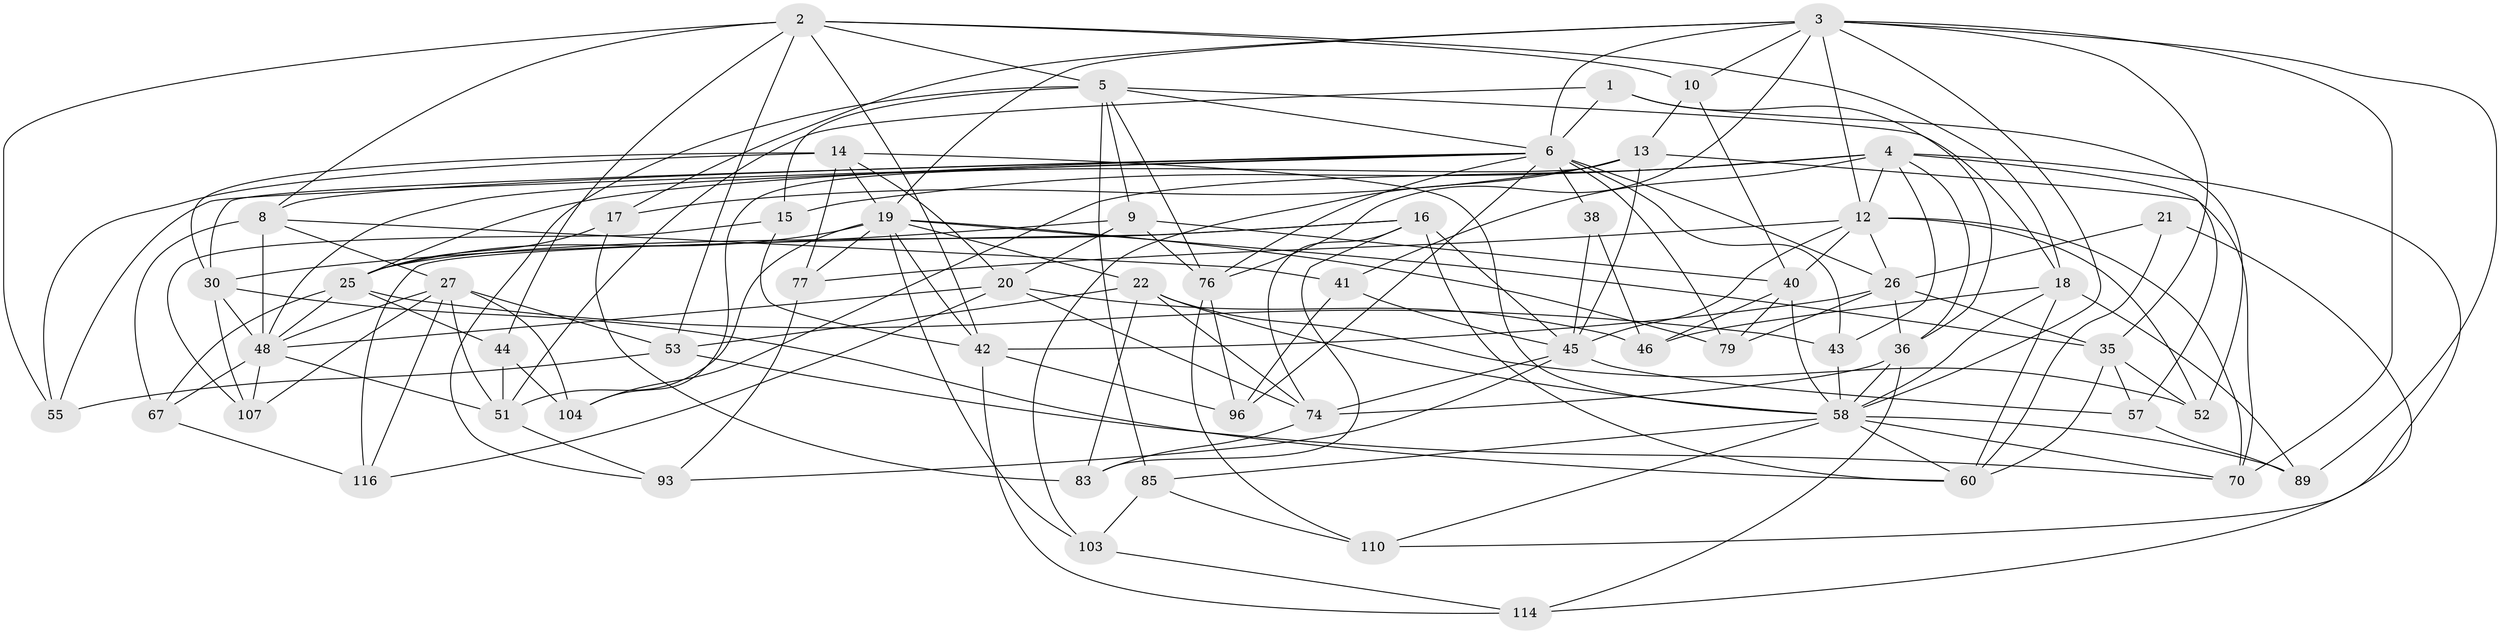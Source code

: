 // original degree distribution, {4: 1.0}
// Generated by graph-tools (version 1.1) at 2025/20/03/04/25 18:20:56]
// undirected, 59 vertices, 167 edges
graph export_dot {
graph [start="1"]
  node [color=gray90,style=filled];
  1;
  2 [super="+29+81+33"];
  3 [super="+54+37"];
  4 [super="+39"];
  5 [super="+82+75"];
  6 [super="+50+11+94+7"];
  8 [super="+24"];
  9 [super="+56"];
  10;
  12 [super="+23+64"];
  13 [super="+72"];
  14 [super="+31"];
  15;
  16 [super="+102"];
  17;
  18 [super="+59"];
  19 [super="+49"];
  20 [super="+84"];
  21;
  22 [super="+92"];
  25 [super="+118+28"];
  26 [super="+34+66"];
  27 [super="+99+108"];
  30 [super="+113+47"];
  35 [super="+65"];
  36 [super="+112"];
  38;
  40 [super="+87"];
  41;
  42 [super="+71"];
  43;
  44;
  45 [super="+62"];
  46;
  48 [super="+90+101"];
  51 [super="+80"];
  52;
  53 [super="+73"];
  55;
  57;
  58 [super="+117+91+105"];
  60 [super="+68"];
  67;
  70 [super="+97"];
  74 [super="+115"];
  76 [super="+86"];
  77;
  79;
  83;
  85;
  89;
  93;
  96;
  103;
  104;
  107;
  110;
  114;
  116;
  1 -- 52;
  1 -- 6;
  1 -- 36;
  1 -- 51;
  2 -- 42;
  2 -- 10;
  2 -- 55;
  2 -- 8;
  2 -- 18;
  2 -- 44;
  2 -- 53;
  2 -- 5;
  3 -- 17;
  3 -- 89;
  3 -- 70 [weight=2];
  3 -- 58;
  3 -- 76 [weight=2];
  3 -- 35;
  3 -- 19;
  3 -- 6;
  3 -- 10;
  3 -- 12;
  4 -- 110;
  4 -- 41;
  4 -- 57;
  4 -- 36;
  4 -- 104;
  4 -- 43;
  4 -- 15;
  4 -- 12;
  5 -- 76;
  5 -- 85;
  5 -- 9;
  5 -- 18;
  5 -- 93;
  5 -- 6;
  5 -- 15;
  6 -- 38 [weight=2];
  6 -- 26 [weight=2];
  6 -- 43;
  6 -- 96;
  6 -- 79;
  6 -- 55;
  6 -- 30;
  6 -- 76;
  6 -- 8;
  6 -- 48;
  6 -- 25;
  8 -- 41;
  8 -- 48;
  8 -- 27;
  8 -- 67;
  9 -- 40;
  9 -- 76 [weight=2];
  9 -- 30;
  9 -- 20;
  10 -- 13;
  10 -- 40;
  12 -- 77;
  12 -- 70;
  12 -- 52;
  12 -- 45;
  12 -- 40;
  12 -- 26;
  13 -- 45;
  13 -- 104;
  13 -- 103;
  13 -- 17;
  13 -- 70;
  14 -- 20;
  14 -- 55;
  14 -- 19;
  14 -- 58;
  14 -- 77;
  14 -- 30;
  15 -- 107;
  15 -- 42;
  16 -- 116;
  16 -- 83;
  16 -- 60;
  16 -- 74;
  16 -- 45;
  16 -- 25;
  17 -- 83;
  17 -- 25;
  18 -- 60;
  18 -- 46;
  18 -- 89;
  18 -- 58;
  19 -- 22;
  19 -- 25;
  19 -- 35;
  19 -- 103;
  19 -- 42;
  19 -- 77;
  19 -- 79;
  19 -- 51;
  20 -- 48;
  20 -- 74;
  20 -- 116;
  20 -- 46;
  21 -- 60 [weight=2];
  21 -- 114;
  21 -- 26;
  22 -- 53;
  22 -- 58;
  22 -- 74;
  22 -- 83;
  22 -- 52;
  25 -- 44;
  25 -- 43;
  25 -- 48;
  25 -- 67;
  26 -- 35;
  26 -- 42;
  26 -- 36;
  26 -- 79;
  27 -- 104;
  27 -- 53 [weight=2];
  27 -- 51;
  27 -- 107;
  27 -- 48;
  27 -- 116;
  30 -- 107;
  30 -- 60 [weight=2];
  30 -- 48 [weight=2];
  35 -- 52;
  35 -- 57;
  35 -- 60;
  36 -- 74;
  36 -- 114;
  36 -- 58;
  38 -- 46;
  38 -- 45;
  40 -- 58;
  40 -- 46;
  40 -- 79;
  41 -- 96;
  41 -- 45;
  42 -- 96;
  42 -- 114;
  43 -- 58;
  44 -- 104;
  44 -- 51;
  45 -- 74;
  45 -- 57;
  45 -- 93;
  48 -- 67;
  48 -- 107;
  48 -- 51;
  51 -- 93;
  53 -- 55;
  53 -- 70;
  57 -- 89;
  58 -- 85;
  58 -- 110;
  58 -- 60;
  58 -- 89;
  58 -- 70;
  67 -- 116;
  74 -- 83;
  76 -- 96;
  76 -- 110;
  77 -- 93;
  85 -- 103;
  85 -- 110;
  103 -- 114;
}
